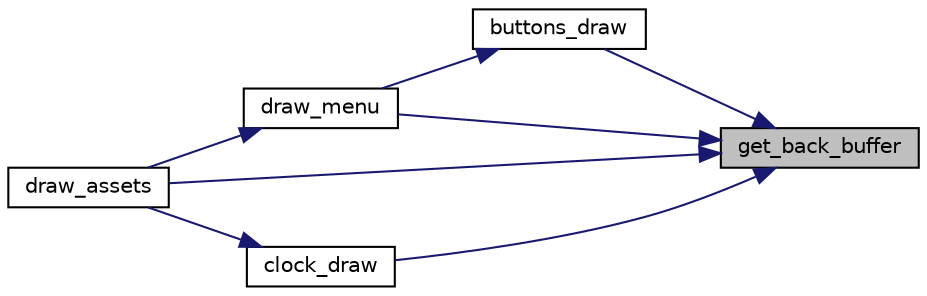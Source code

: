 digraph "get_back_buffer"
{
 // LATEX_PDF_SIZE
  edge [fontname="Helvetica",fontsize="10",labelfontname="Helvetica",labelfontsize="10"];
  node [fontname="Helvetica",fontsize="10",shape=record];
  rankdir="RL";
  Node1 [label="get_back_buffer",height=0.2,width=0.4,color="black", fillcolor="grey75", style="filled", fontcolor="black",tooltip="Returns the back buffer."];
  Node1 -> Node2 [dir="back",color="midnightblue",fontsize="10",style="solid"];
  Node2 [label="buttons_draw",height=0.2,width=0.4,color="black", fillcolor="white", style="filled",URL="$group__draw__buttons.html#ga8d46b5bb0547f68fd65d40c6782054e8",tooltip="Draws the buttons on screen."];
  Node2 -> Node3 [dir="back",color="midnightblue",fontsize="10",style="solid"];
  Node3 [label="draw_menu",height=0.2,width=0.4,color="black", fillcolor="white", style="filled",URL="$group___u_i.html#ga8b436345808e86cfdb278061a65a0fe7",tooltip="Draws the menu (background) and calls the function responsible for drawing the buttons."];
  Node3 -> Node4 [dir="back",color="midnightblue",fontsize="10",style="solid"];
  Node4 [label="draw_assets",height=0.2,width=0.4,color="black", fillcolor="white", style="filled",URL="$proj_8c.html#a850e4280fdbac0d3b47a94e871905e54",tooltip="Draws the program assets on screen."];
  Node1 -> Node5 [dir="back",color="midnightblue",fontsize="10",style="solid"];
  Node5 [label="clock_draw",height=0.2,width=0.4,color="black", fillcolor="white", style="filled",URL="$group__draw__clock.html#ga0e677f9e1a3031898c345d429e524360",tooltip="Draws the clock on the screen."];
  Node5 -> Node4 [dir="back",color="midnightblue",fontsize="10",style="solid"];
  Node1 -> Node4 [dir="back",color="midnightblue",fontsize="10",style="solid"];
  Node1 -> Node3 [dir="back",color="midnightblue",fontsize="10",style="solid"];
}

